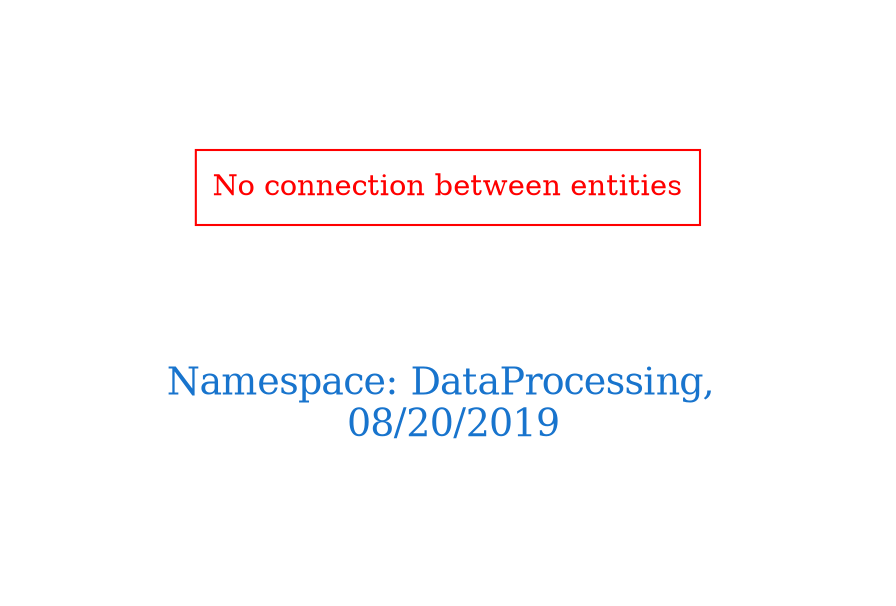 digraph OGIT_ontology {
 graph [ rankdir= LR,pad=1 
fontsize = 18,
fontcolor= dodgerblue3,label = "\n\n\nNamespace: DataProcessing, \n 08/20/2019"];
node[shape=polygon];
edge [  color="gray81"];

"No connection between entities" [fontcolor = "red",color="red", shape="polygon"]
}
